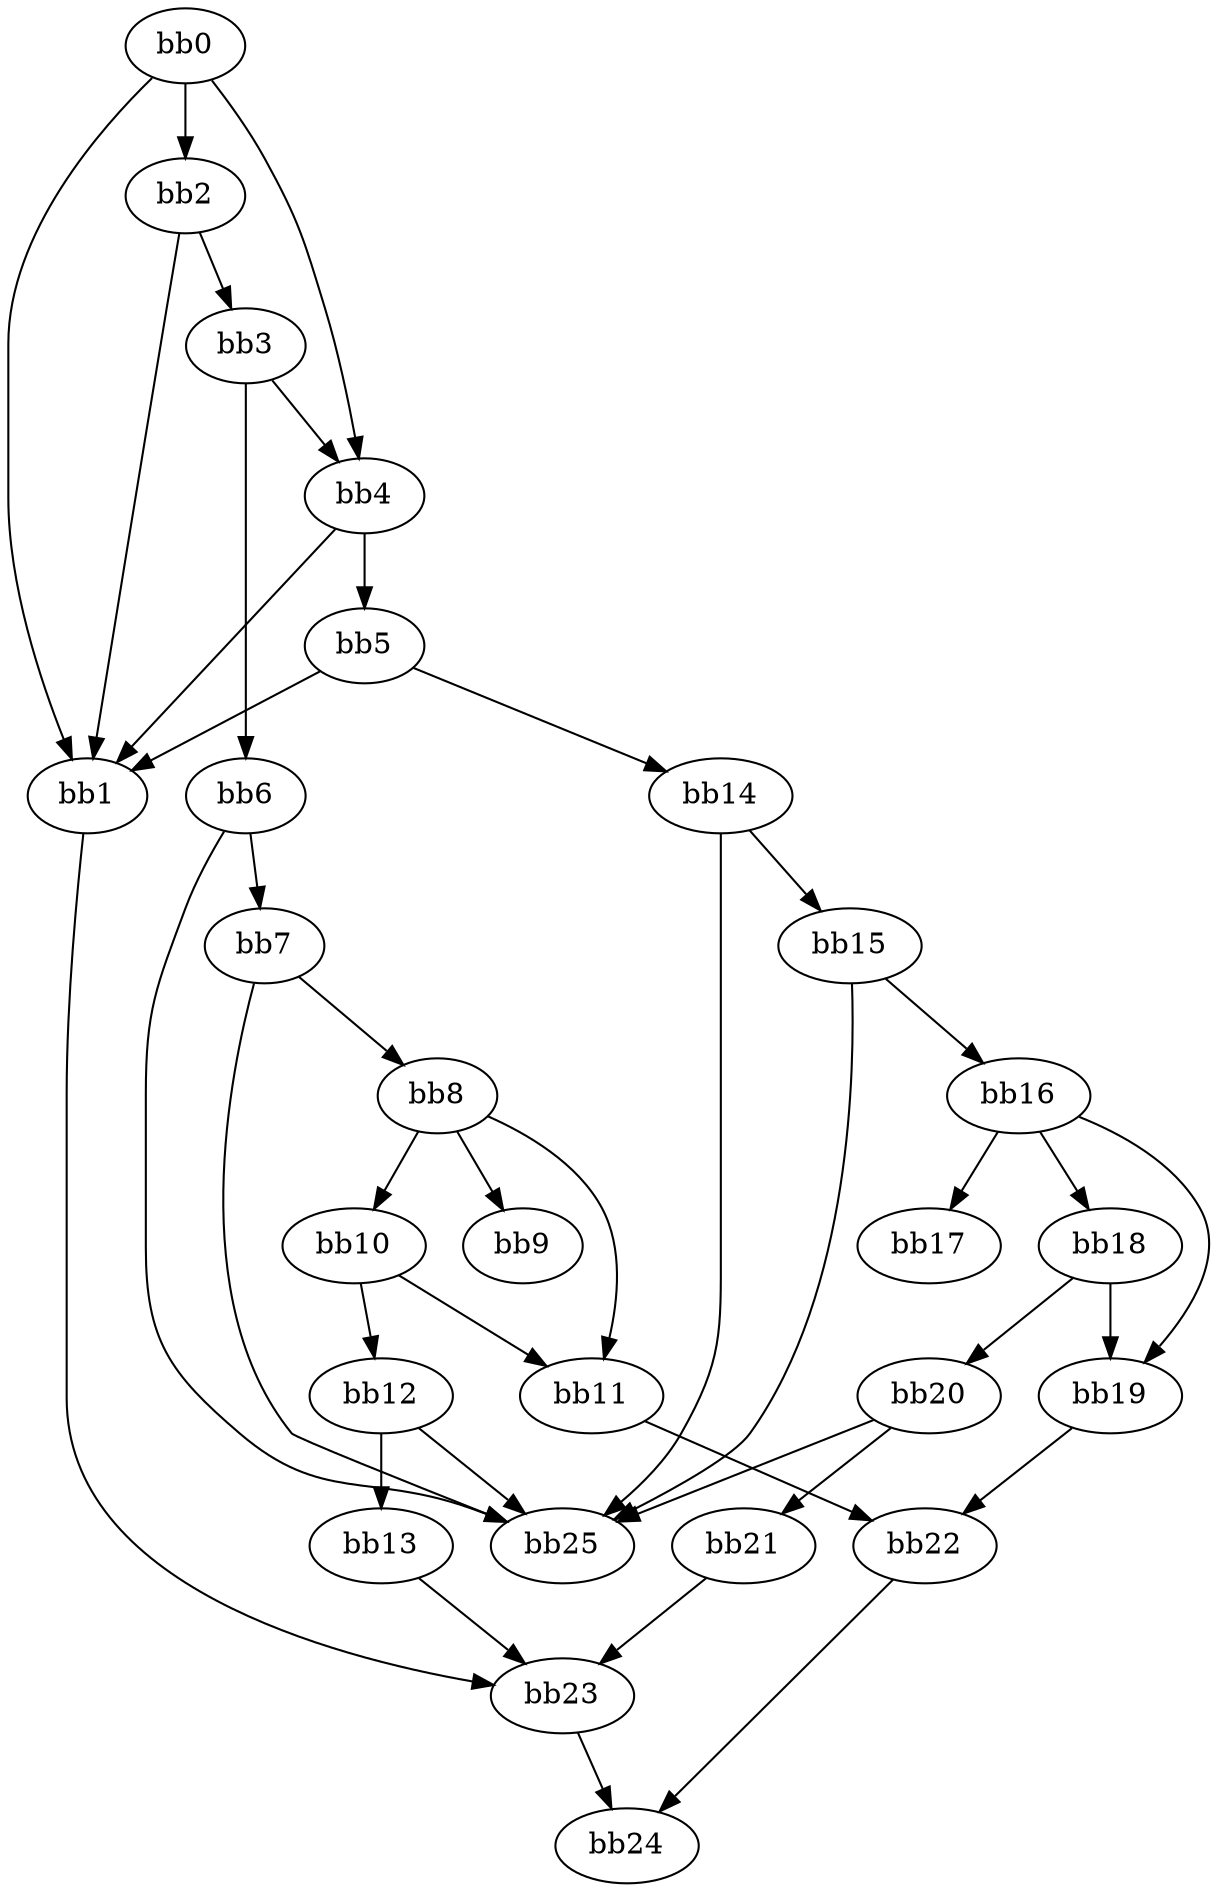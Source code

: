 digraph {
    0 [ label = "bb0\l" ]
    1 [ label = "bb1\l" ]
    2 [ label = "bb2\l" ]
    3 [ label = "bb3\l" ]
    4 [ label = "bb4\l" ]
    5 [ label = "bb5\l" ]
    6 [ label = "bb6\l" ]
    7 [ label = "bb7\l" ]
    8 [ label = "bb8\l" ]
    9 [ label = "bb9\l" ]
    10 [ label = "bb10\l" ]
    11 [ label = "bb11\l" ]
    12 [ label = "bb12\l" ]
    13 [ label = "bb13\l" ]
    14 [ label = "bb14\l" ]
    15 [ label = "bb15\l" ]
    16 [ label = "bb16\l" ]
    17 [ label = "bb17\l" ]
    18 [ label = "bb18\l" ]
    19 [ label = "bb19\l" ]
    20 [ label = "bb20\l" ]
    21 [ label = "bb21\l" ]
    22 [ label = "bb22\l" ]
    23 [ label = "bb23\l" ]
    24 [ label = "bb24\l" ]
    25 [ label = "bb25\l" ]
    0 -> 1 [ ]
    0 -> 2 [ ]
    0 -> 4 [ ]
    1 -> 23 [ ]
    2 -> 1 [ ]
    2 -> 3 [ ]
    3 -> 4 [ ]
    3 -> 6 [ ]
    4 -> 1 [ ]
    4 -> 5 [ ]
    5 -> 1 [ ]
    5 -> 14 [ ]
    6 -> 7 [ ]
    6 -> 25 [ ]
    7 -> 8 [ ]
    7 -> 25 [ ]
    8 -> 9 [ ]
    8 -> 10 [ ]
    8 -> 11 [ ]
    10 -> 11 [ ]
    10 -> 12 [ ]
    11 -> 22 [ ]
    12 -> 13 [ ]
    12 -> 25 [ ]
    13 -> 23 [ ]
    14 -> 15 [ ]
    14 -> 25 [ ]
    15 -> 16 [ ]
    15 -> 25 [ ]
    16 -> 17 [ ]
    16 -> 18 [ ]
    16 -> 19 [ ]
    18 -> 19 [ ]
    18 -> 20 [ ]
    19 -> 22 [ ]
    20 -> 21 [ ]
    20 -> 25 [ ]
    21 -> 23 [ ]
    22 -> 24 [ ]
    23 -> 24 [ ]
}

